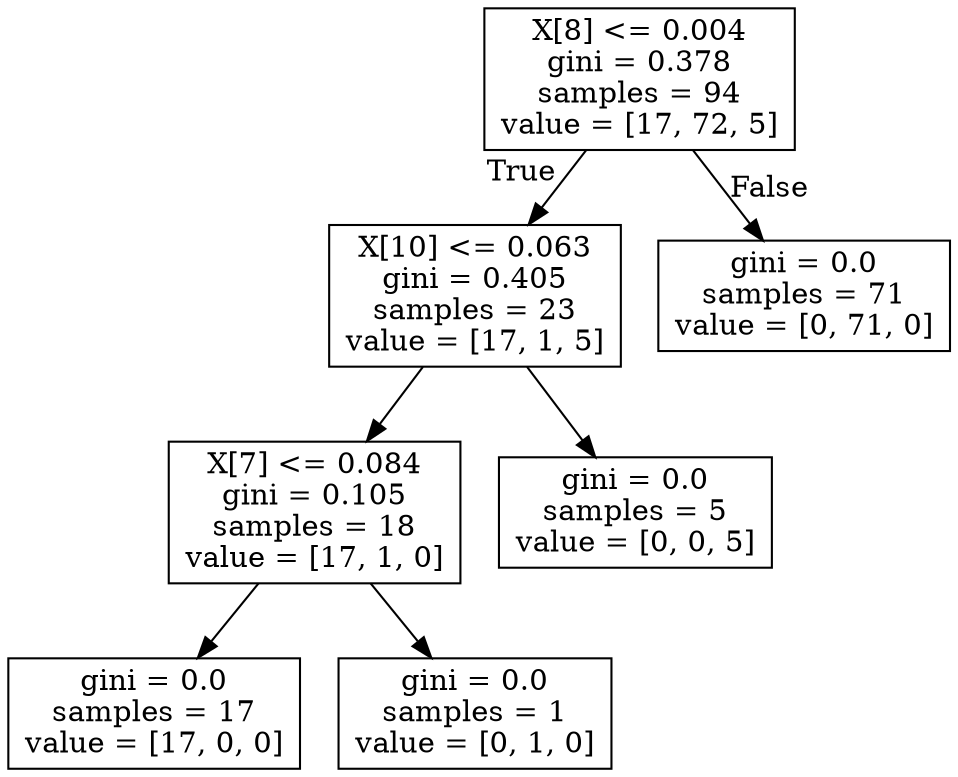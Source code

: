 digraph Tree {
node [shape=box] ;
0 [label="X[8] <= 0.004\ngini = 0.378\nsamples = 94\nvalue = [17, 72, 5]"] ;
1 [label="X[10] <= 0.063\ngini = 0.405\nsamples = 23\nvalue = [17, 1, 5]"] ;
0 -> 1 [labeldistance=2.5, labelangle=45, headlabel="True"] ;
2 [label="X[7] <= 0.084\ngini = 0.105\nsamples = 18\nvalue = [17, 1, 0]"] ;
1 -> 2 ;
3 [label="gini = 0.0\nsamples = 17\nvalue = [17, 0, 0]"] ;
2 -> 3 ;
4 [label="gini = 0.0\nsamples = 1\nvalue = [0, 1, 0]"] ;
2 -> 4 ;
5 [label="gini = 0.0\nsamples = 5\nvalue = [0, 0, 5]"] ;
1 -> 5 ;
6 [label="gini = 0.0\nsamples = 71\nvalue = [0, 71, 0]"] ;
0 -> 6 [labeldistance=2.5, labelangle=-45, headlabel="False"] ;
}